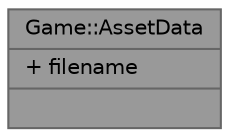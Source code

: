 digraph "Game::AssetData"
{
 // LATEX_PDF_SIZE
  bgcolor="transparent";
  edge [fontname=Helvetica,fontsize=10,labelfontname=Helvetica,labelfontsize=10];
  node [fontname=Helvetica,fontsize=10,shape=box,height=0.2,width=0.4];
  Node1 [shape=record,label="{Game::AssetData\n|+ filename\l|}",height=0.2,width=0.4,color="gray40", fillcolor="grey60", style="filled", fontcolor="black",tooltip="The filename."];
}
